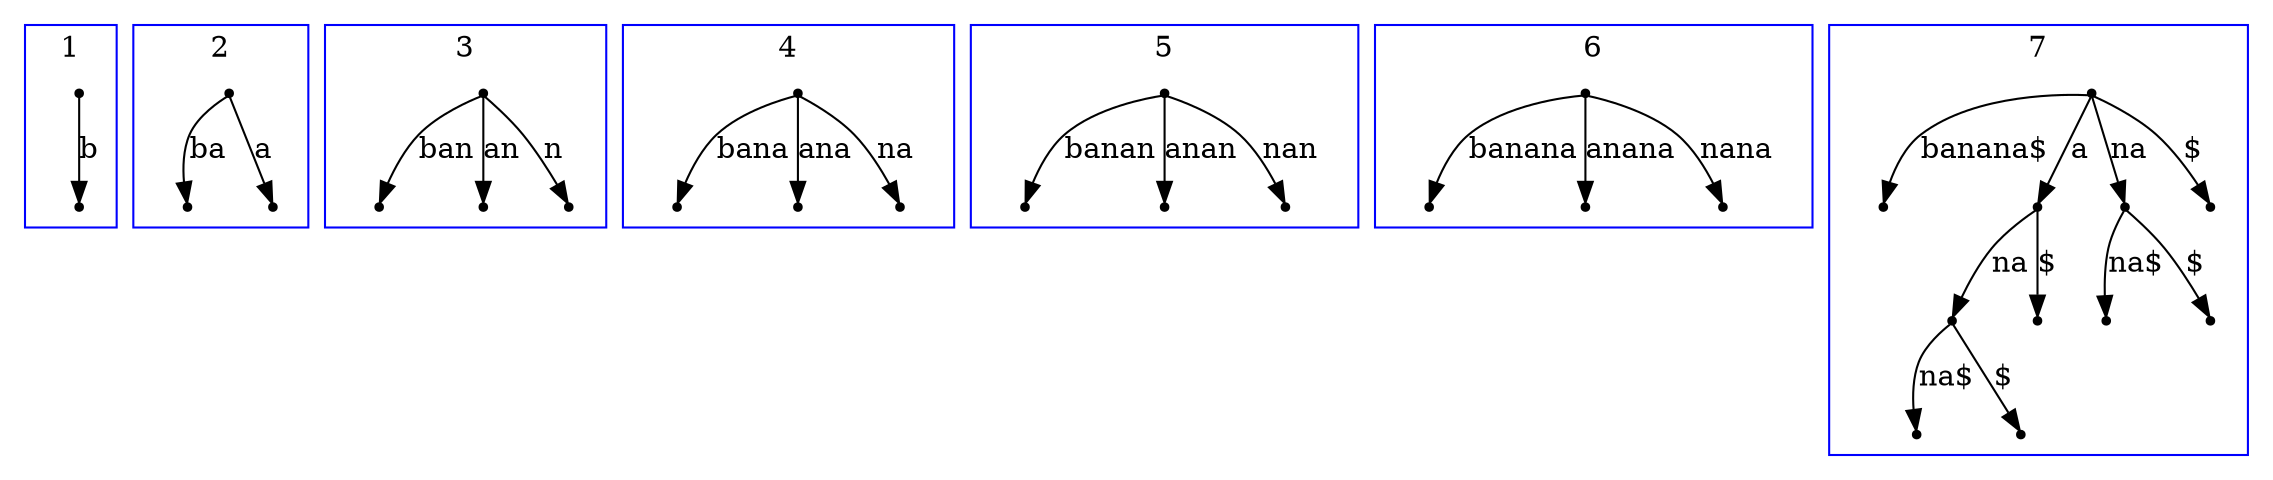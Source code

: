 digraph ST{
	subgraph cluster0{
		label="1";
		t0n0 [shape=point];
		t0n1 [shape=point];
			t0n0 -> t0n1 [label="b"];
	color=blue}
	subgraph cluster1{
		label="2";
		t1n0 [shape=point];
		t1n1 [shape=point];
			t1n0 -> t1n1 [label="ba"];
		t1n2 [shape=point];
			t1n0 -> t1n2 [label="a"];
	color=blue}
	subgraph cluster2{
		label="3";
		t2n0 [shape=point];
		t2n1 [shape=point];
			t2n0 -> t2n1 [label="ban"];
		t2n2 [shape=point];
			t2n0 -> t2n2 [label="an"];
		t2n3 [shape=point];
			t2n0 -> t2n3 [label="n"];
	color=blue}
	subgraph cluster3{
		label="4";
		t3n0 [shape=point];
		t3n1 [shape=point];
			t3n0 -> t3n1 [label="bana"];
		t3n2 [shape=point];
			t3n0 -> t3n2 [label="ana"];
		t3n3 [shape=point];
			t3n0 -> t3n3 [label="na"];
	color=blue}
	subgraph cluster4{
		label="5";
		t4n0 [shape=point];
		t4n1 [shape=point];
			t4n0 -> t4n1 [label="banan"];
		t4n2 [shape=point];
			t4n0 -> t4n2 [label="anan"];
		t4n3 [shape=point];
			t4n0 -> t4n3 [label="nan"];
	color=blue}
	subgraph cluster5{
		label="6";
		t5n0 [shape=point];
		t5n1 [shape=point];
			t5n0 -> t5n1 [label="banana"];
		t5n2 [shape=point];
			t5n0 -> t5n2 [label="anana"];
		t5n3 [shape=point];
			t5n0 -> t5n3 [label="nana"];
	color=blue}
	subgraph cluster6{
		label="7";
		t6n0 [shape=point];
		t6n1 [shape=point];
			t6n0 -> t6n1 [label="banana$"];
		t6n2 [shape=point];
			t6n0 -> t6n2 [label="a"];
		t6n3 [shape=point];
			t6n0 -> t6n3 [label="na"];
		t6n4 [shape=point];
			t6n8 -> t6n4 [label="na$"];
		t6n5 [shape=point];
			t6n8 -> t6n5 [label="$"];
		t6n6 [shape=point];
			t6n3 -> t6n6 [label="na$"];
		t6n7 [shape=point];
			t6n3 -> t6n7 [label="$"];
		t6n8 [shape=point];
			t6n2 -> t6n8 [label="na"];
		t6n9 [shape=point];
			t6n2 -> t6n9 [label="$"];
		t6n10 [shape=point];
			t6n0 -> t6n10 [label="$"];
	color=blue}

}
